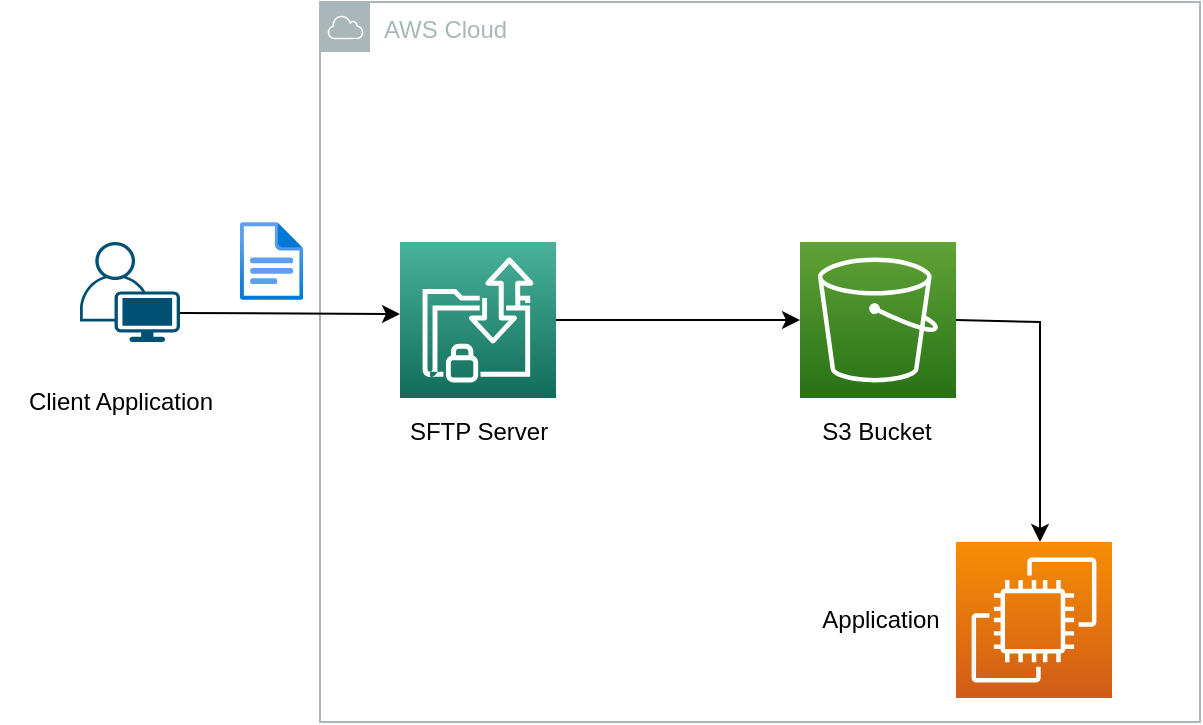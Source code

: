 <mxfile version="20.6.0" type="device"><diagram id="VBG4LPD2Qcus2N7mEz2P" name="Page-1"><mxGraphModel dx="1186" dy="658" grid="1" gridSize="10" guides="1" tooltips="1" connect="1" arrows="1" fold="1" page="1" pageScale="1" pageWidth="827" pageHeight="1169" math="0" shadow="0"><root><mxCell id="0"/><mxCell id="1" parent="0"/><mxCell id="7M4xdOAU2IgjUSyelgHC-1" value="AWS Cloud" style="sketch=0;outlineConnect=0;gradientColor=none;html=1;whiteSpace=wrap;fontSize=12;fontStyle=0;shape=mxgraph.aws4.group;grIcon=mxgraph.aws4.group_aws_cloud;strokeColor=#AAB7B8;fillColor=none;verticalAlign=top;align=left;spacingLeft=30;fontColor=#AAB7B8;dashed=0;" vertex="1" parent="1"><mxGeometry x="160" y="120" width="440" height="360" as="geometry"/></mxCell><mxCell id="7M4xdOAU2IgjUSyelgHC-2" value="" style="sketch=0;points=[[0,0,0],[0.25,0,0],[0.5,0,0],[0.75,0,0],[1,0,0],[0,1,0],[0.25,1,0],[0.5,1,0],[0.75,1,0],[1,1,0],[0,0.25,0],[0,0.5,0],[0,0.75,0],[1,0.25,0],[1,0.5,0],[1,0.75,0]];outlineConnect=0;fontColor=#232F3E;gradientColor=#4AB29A;gradientDirection=north;fillColor=#116D5B;strokeColor=#ffffff;dashed=0;verticalLabelPosition=bottom;verticalAlign=top;align=center;html=1;fontSize=12;fontStyle=0;aspect=fixed;shape=mxgraph.aws4.resourceIcon;resIcon=mxgraph.aws4.transfer_for_sftp;" vertex="1" parent="1"><mxGeometry x="200" y="240" width="78" height="78" as="geometry"/></mxCell><mxCell id="7M4xdOAU2IgjUSyelgHC-3" value="" style="sketch=0;points=[[0,0,0],[0.25,0,0],[0.5,0,0],[0.75,0,0],[1,0,0],[0,1,0],[0.25,1,0],[0.5,1,0],[0.75,1,0],[1,1,0],[0,0.25,0],[0,0.5,0],[0,0.75,0],[1,0.25,0],[1,0.5,0],[1,0.75,0]];outlineConnect=0;fontColor=#232F3E;gradientColor=#60A337;gradientDirection=north;fillColor=#277116;strokeColor=#ffffff;dashed=0;verticalLabelPosition=bottom;verticalAlign=top;align=center;html=1;fontSize=12;fontStyle=0;aspect=fixed;shape=mxgraph.aws4.resourceIcon;resIcon=mxgraph.aws4.s3;" vertex="1" parent="1"><mxGeometry x="400" y="240" width="78" height="78" as="geometry"/></mxCell><mxCell id="7M4xdOAU2IgjUSyelgHC-6" value="" style="sketch=0;points=[[0,0,0],[0.25,0,0],[0.5,0,0],[0.75,0,0],[1,0,0],[0,1,0],[0.25,1,0],[0.5,1,0],[0.75,1,0],[1,1,0],[0,0.25,0],[0,0.5,0],[0,0.75,0],[1,0.25,0],[1,0.5,0],[1,0.75,0]];outlineConnect=0;fontColor=#232F3E;gradientColor=#F78E04;gradientDirection=north;fillColor=#D05C17;strokeColor=#ffffff;dashed=0;verticalLabelPosition=bottom;verticalAlign=top;align=center;html=1;fontSize=12;fontStyle=0;aspect=fixed;shape=mxgraph.aws4.resourceIcon;resIcon=mxgraph.aws4.ec2;" vertex="1" parent="1"><mxGeometry x="478" y="390" width="78" height="78" as="geometry"/></mxCell><mxCell id="7M4xdOAU2IgjUSyelgHC-7" value="" style="points=[[0.35,0,0],[0.98,0.51,0],[1,0.71,0],[0.67,1,0],[0,0.795,0],[0,0.65,0]];verticalLabelPosition=bottom;sketch=0;html=1;verticalAlign=top;aspect=fixed;align=center;pointerEvents=1;shape=mxgraph.cisco19.user;fillColor=#005073;strokeColor=none;" vertex="1" parent="1"><mxGeometry x="40" y="240" width="50" height="50" as="geometry"/></mxCell><mxCell id="7M4xdOAU2IgjUSyelgHC-9" value="Client Application" style="text;html=1;align=center;verticalAlign=middle;resizable=0;points=[];autosize=1;strokeColor=none;fillColor=none;" vertex="1" parent="1"><mxGeometry y="305" width="120" height="30" as="geometry"/></mxCell><mxCell id="7M4xdOAU2IgjUSyelgHC-10" value="" style="endArrow=classic;html=1;rounded=0;exitX=1;exitY=0.71;exitDx=0;exitDy=0;exitPerimeter=0;" edge="1" parent="1" source="7M4xdOAU2IgjUSyelgHC-7"><mxGeometry width="50" height="50" relative="1" as="geometry"><mxPoint x="330" y="370" as="sourcePoint"/><mxPoint x="200" y="276" as="targetPoint"/></mxGeometry></mxCell><mxCell id="7M4xdOAU2IgjUSyelgHC-11" value="" style="endArrow=classic;html=1;rounded=0;exitX=1;exitY=0.5;exitDx=0;exitDy=0;exitPerimeter=0;entryX=0;entryY=0.5;entryDx=0;entryDy=0;entryPerimeter=0;" edge="1" parent="1" source="7M4xdOAU2IgjUSyelgHC-2" target="7M4xdOAU2IgjUSyelgHC-3"><mxGeometry width="50" height="50" relative="1" as="geometry"><mxPoint x="330" y="370" as="sourcePoint"/><mxPoint x="380" y="320" as="targetPoint"/></mxGeometry></mxCell><mxCell id="7M4xdOAU2IgjUSyelgHC-13" value="" style="endArrow=classic;html=1;rounded=0;exitX=1;exitY=0.5;exitDx=0;exitDy=0;exitPerimeter=0;" edge="1" parent="1" source="7M4xdOAU2IgjUSyelgHC-3"><mxGeometry width="50" height="50" relative="1" as="geometry"><mxPoint x="520" y="270" as="sourcePoint"/><mxPoint x="520" y="390" as="targetPoint"/><Array as="points"><mxPoint x="520" y="280"/></Array></mxGeometry></mxCell><mxCell id="7M4xdOAU2IgjUSyelgHC-14" value="SFTP Server" style="text;html=1;align=center;verticalAlign=middle;resizable=0;points=[];autosize=1;strokeColor=none;fillColor=none;" vertex="1" parent="1"><mxGeometry x="194" y="320" width="90" height="30" as="geometry"/></mxCell><mxCell id="7M4xdOAU2IgjUSyelgHC-15" value="S3 Bucket" style="text;html=1;align=center;verticalAlign=middle;resizable=0;points=[];autosize=1;strokeColor=none;fillColor=none;" vertex="1" parent="1"><mxGeometry x="398" y="320" width="80" height="30" as="geometry"/></mxCell><mxCell id="7M4xdOAU2IgjUSyelgHC-16" value="Application" style="text;html=1;align=center;verticalAlign=middle;resizable=0;points=[];autosize=1;strokeColor=none;fillColor=none;" vertex="1" parent="1"><mxGeometry x="400" y="414" width="80" height="30" as="geometry"/></mxCell><mxCell id="7M4xdOAU2IgjUSyelgHC-20" value="" style="aspect=fixed;html=1;points=[];align=center;image;fontSize=12;image=img/lib/azure2/general/File.svg;" vertex="1" parent="1"><mxGeometry x="120" y="230" width="31.65" height="39" as="geometry"/></mxCell></root></mxGraphModel></diagram></mxfile>